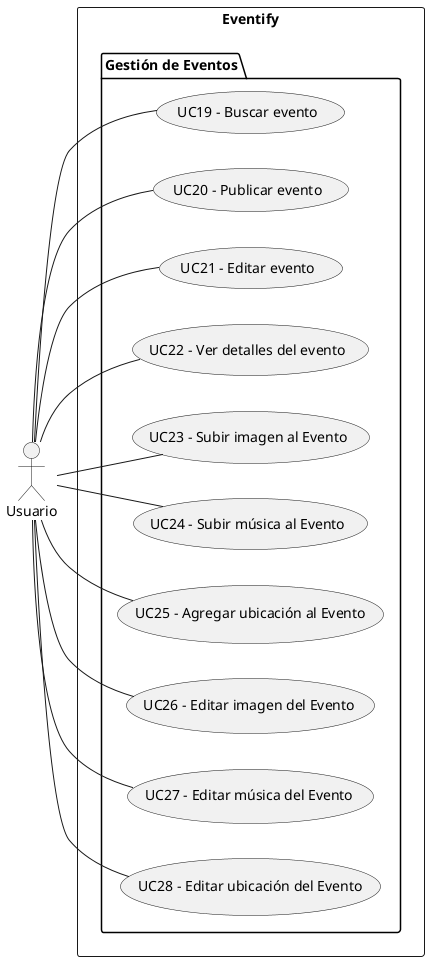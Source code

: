 @startuml UseCaseDiagramEventsManagement
    left to right direction
    actor "Usuario" as usuario
    rectangle "Eventify" {
        package "Gestión de Eventos" {
            usecase "UC19 - Buscar evento" as buscarEvento
            usecase "UC20 - Publicar evento" as publicarEvento
            usecase "UC21 - Editar evento" as editarEvento
            usecase "UC22 - Ver detalles del evento" as verDetallesEvento
            usecase "UC23 - Subir imagen al Evento" as subirImagenEvento
            usecase "UC24 - Subir música al Evento" as subirMusicaEvento
            usecase "UC25 - Agregar ubicación al Evento" as agregarUbicacionEvento
            usecase "UC26 - Editar imagen del Evento" as eliminarImagenEvento
            usecase "UC27 - Editar música del Evento" as editarMusicaEvento
            usecase "UC28 - Editar ubicación del Evento" as editarUbicacionEvento
        }
    }

    usuario -- buscarEvento
    usuario -- publicarEvento
    usuario -- editarEvento
    usuario -- verDetallesEvento
    usuario -- subirImagenEvento
    usuario -- subirMusicaEvento
    usuario -- agregarUbicacionEvento
    usuario -- eliminarImagenEvento
    usuario -- editarMusicaEvento
    usuario -- editarUbicacionEvento
@enduml
